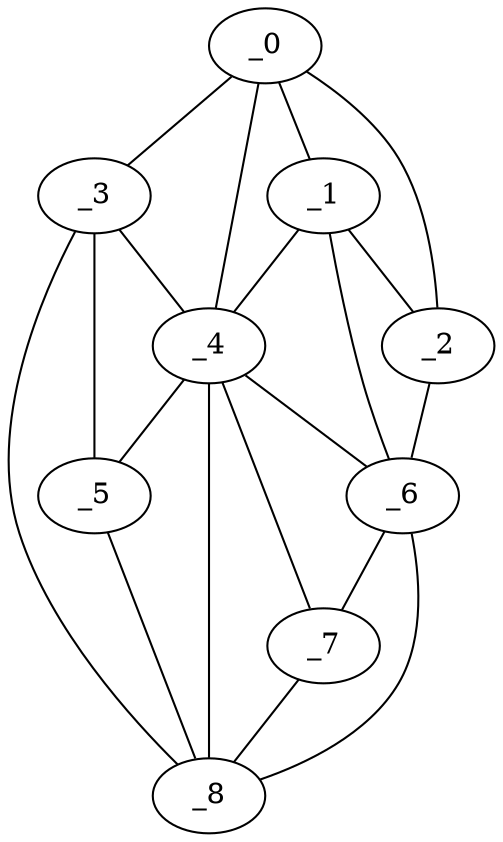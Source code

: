 graph "obj36__330.gxl" {
	_0	 [x=62,
		y=21];
	_1	 [x=74,
		y=24];
	_0 -- _1	 [valence=2];
	_2	 [x=79,
		y=23];
	_0 -- _2	 [valence=1];
	_3	 [x=99,
		y=107];
	_0 -- _3	 [valence=1];
	_4	 [x=103,
		y=81];
	_0 -- _4	 [valence=1];
	_1 -- _2	 [valence=2];
	_1 -- _4	 [valence=1];
	_6	 [x=105,
		y=65];
	_1 -- _6	 [valence=1];
	_2 -- _6	 [valence=1];
	_3 -- _4	 [valence=2];
	_5	 [x=104,
		y=84];
	_3 -- _5	 [valence=1];
	_8	 [x=113,
		y=78];
	_3 -- _8	 [valence=1];
	_4 -- _5	 [valence=2];
	_4 -- _6	 [valence=2];
	_7	 [x=107,
		y=71];
	_4 -- _7	 [valence=1];
	_4 -- _8	 [valence=2];
	_5 -- _8	 [valence=2];
	_6 -- _7	 [valence=2];
	_6 -- _8	 [valence=1];
	_7 -- _8	 [valence=2];
}

